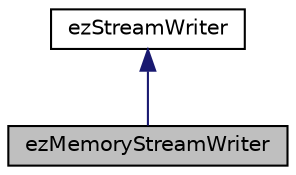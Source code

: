 digraph "ezMemoryStreamWriter"
{
 // LATEX_PDF_SIZE
  edge [fontname="Helvetica",fontsize="10",labelfontname="Helvetica",labelfontsize="10"];
  node [fontname="Helvetica",fontsize="10",shape=record];
  Node1 [label="ezMemoryStreamWriter",height=0.2,width=0.4,color="black", fillcolor="grey75", style="filled", fontcolor="black",tooltip="A writer which can access a memory stream."];
  Node2 -> Node1 [dir="back",color="midnightblue",fontsize="10",style="solid",fontname="Helvetica"];
  Node2 [label="ezStreamWriter",height=0.2,width=0.4,color="black", fillcolor="white", style="filled",URL="$d6/dcc/classez_stream_writer.htm",tooltip="Interface for binary out (write) streams."];
}
